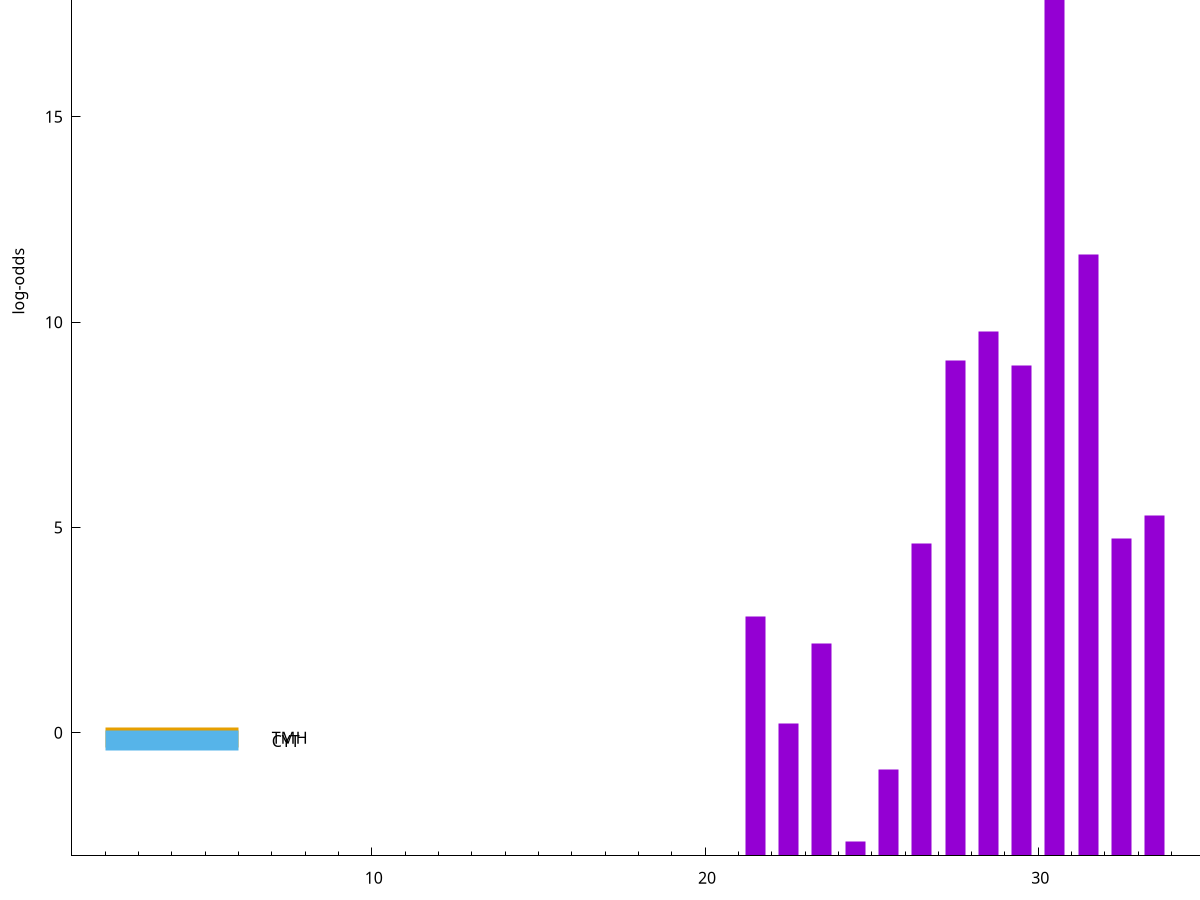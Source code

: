 set title "LipoP predictions for SRR3987126.gff"
set size 2., 1.4
set xrange [1:70] 
set mxtics 10
set yrange [-3:25]
set y2range [0:28]
set ylabel "log-odds"
set term postscript eps color solid "Helvetica" 30
set output "SRR3987126.gff11.eps"
set arrow from 2,19.3579 to 6,19.3579 nohead lt 1 lw 20
set label "SpI" at 7,19.3579
set arrow from 2,-0.121789 to 6,-0.121789 nohead lt 4 lw 20
set label "TMH" at 7,-0.121789
set arrow from 2,-0.200913 to 6,-0.200913 nohead lt 3 lw 20
set label "CYT" at 7,-0.200913
set arrow from 2,19.3579 to 6,19.3579 nohead lt 1 lw 20
set label "SpI" at 7,19.3579
# NOTE: The scores below are the log-odds scores with the threshold
# NOTE: subtracted (a hack to make gnuplot make the histogram all
# NOTE: look nice).
plot "-" axes x1y2 title "" with impulses lt 1 lw 20
30.500000 22.346600
31.500000 14.652800
28.500000 12.772970
27.500000 12.057290
29.500000 11.956230
33.500000 8.294310
32.500000 7.721340
26.500000 7.610620
21.500000 5.834810
23.500000 5.171470
22.500000 3.233374
25.500000 2.097292
24.500000 0.351250
e
exit
